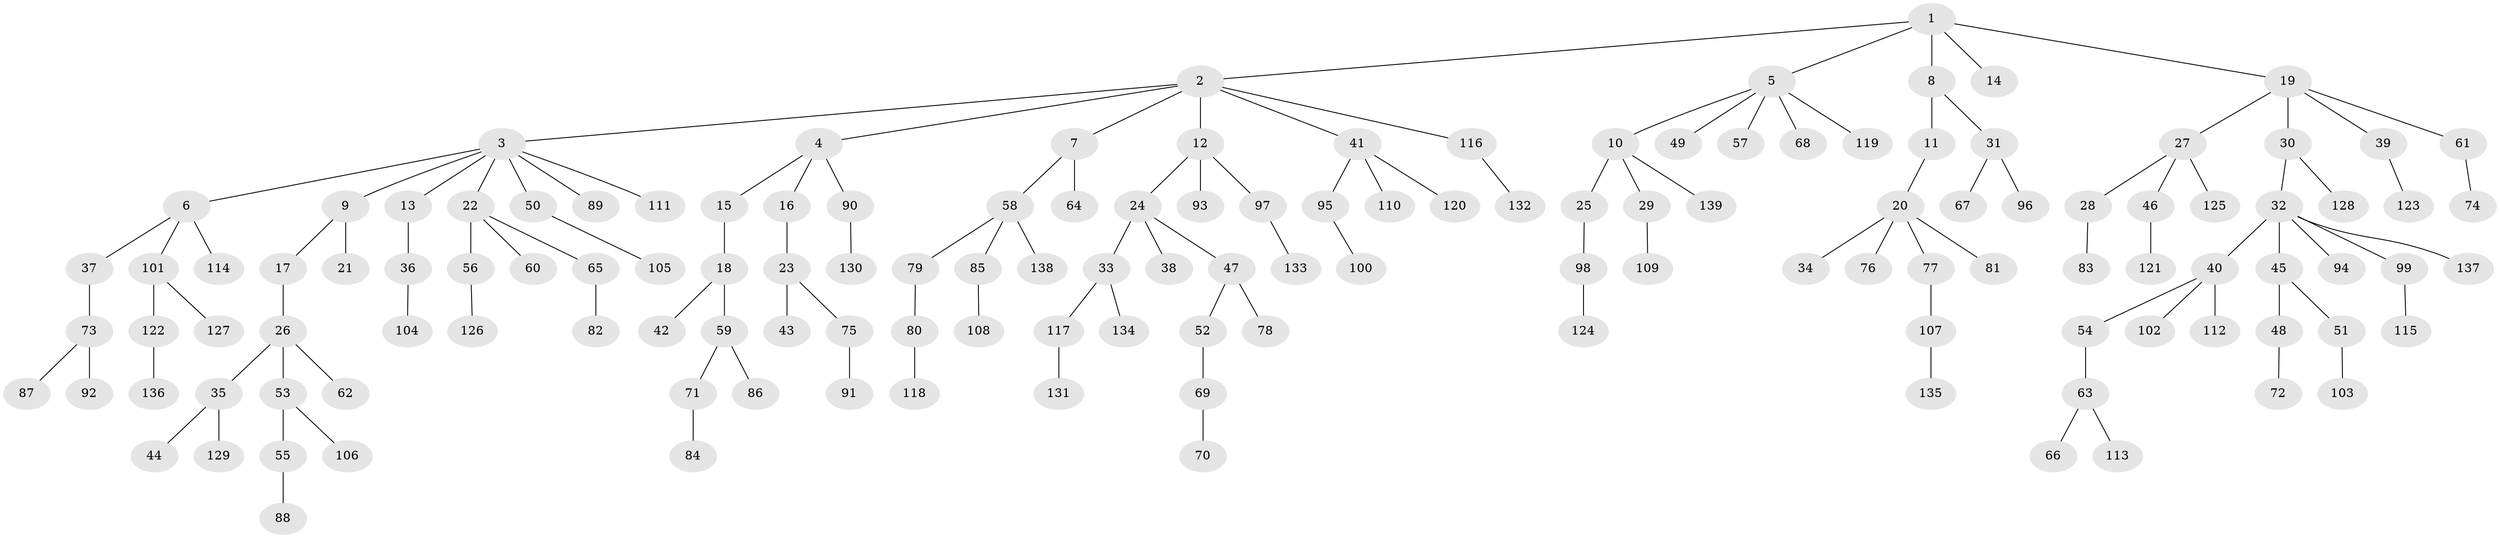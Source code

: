 // Generated by graph-tools (version 1.1) at 2025/26/03/09/25 03:26:31]
// undirected, 139 vertices, 138 edges
graph export_dot {
graph [start="1"]
  node [color=gray90,style=filled];
  1;
  2;
  3;
  4;
  5;
  6;
  7;
  8;
  9;
  10;
  11;
  12;
  13;
  14;
  15;
  16;
  17;
  18;
  19;
  20;
  21;
  22;
  23;
  24;
  25;
  26;
  27;
  28;
  29;
  30;
  31;
  32;
  33;
  34;
  35;
  36;
  37;
  38;
  39;
  40;
  41;
  42;
  43;
  44;
  45;
  46;
  47;
  48;
  49;
  50;
  51;
  52;
  53;
  54;
  55;
  56;
  57;
  58;
  59;
  60;
  61;
  62;
  63;
  64;
  65;
  66;
  67;
  68;
  69;
  70;
  71;
  72;
  73;
  74;
  75;
  76;
  77;
  78;
  79;
  80;
  81;
  82;
  83;
  84;
  85;
  86;
  87;
  88;
  89;
  90;
  91;
  92;
  93;
  94;
  95;
  96;
  97;
  98;
  99;
  100;
  101;
  102;
  103;
  104;
  105;
  106;
  107;
  108;
  109;
  110;
  111;
  112;
  113;
  114;
  115;
  116;
  117;
  118;
  119;
  120;
  121;
  122;
  123;
  124;
  125;
  126;
  127;
  128;
  129;
  130;
  131;
  132;
  133;
  134;
  135;
  136;
  137;
  138;
  139;
  1 -- 2;
  1 -- 5;
  1 -- 8;
  1 -- 14;
  1 -- 19;
  2 -- 3;
  2 -- 4;
  2 -- 7;
  2 -- 12;
  2 -- 41;
  2 -- 116;
  3 -- 6;
  3 -- 9;
  3 -- 13;
  3 -- 22;
  3 -- 50;
  3 -- 89;
  3 -- 111;
  4 -- 15;
  4 -- 16;
  4 -- 90;
  5 -- 10;
  5 -- 49;
  5 -- 57;
  5 -- 68;
  5 -- 119;
  6 -- 37;
  6 -- 101;
  6 -- 114;
  7 -- 58;
  7 -- 64;
  8 -- 11;
  8 -- 31;
  9 -- 17;
  9 -- 21;
  10 -- 25;
  10 -- 29;
  10 -- 139;
  11 -- 20;
  12 -- 24;
  12 -- 93;
  12 -- 97;
  13 -- 36;
  15 -- 18;
  16 -- 23;
  17 -- 26;
  18 -- 42;
  18 -- 59;
  19 -- 27;
  19 -- 30;
  19 -- 39;
  19 -- 61;
  20 -- 34;
  20 -- 76;
  20 -- 77;
  20 -- 81;
  22 -- 56;
  22 -- 60;
  22 -- 65;
  23 -- 43;
  23 -- 75;
  24 -- 33;
  24 -- 38;
  24 -- 47;
  25 -- 98;
  26 -- 35;
  26 -- 53;
  26 -- 62;
  27 -- 28;
  27 -- 46;
  27 -- 125;
  28 -- 83;
  29 -- 109;
  30 -- 32;
  30 -- 128;
  31 -- 67;
  31 -- 96;
  32 -- 40;
  32 -- 45;
  32 -- 94;
  32 -- 99;
  32 -- 137;
  33 -- 117;
  33 -- 134;
  35 -- 44;
  35 -- 129;
  36 -- 104;
  37 -- 73;
  39 -- 123;
  40 -- 54;
  40 -- 102;
  40 -- 112;
  41 -- 95;
  41 -- 110;
  41 -- 120;
  45 -- 48;
  45 -- 51;
  46 -- 121;
  47 -- 52;
  47 -- 78;
  48 -- 72;
  50 -- 105;
  51 -- 103;
  52 -- 69;
  53 -- 55;
  53 -- 106;
  54 -- 63;
  55 -- 88;
  56 -- 126;
  58 -- 79;
  58 -- 85;
  58 -- 138;
  59 -- 71;
  59 -- 86;
  61 -- 74;
  63 -- 66;
  63 -- 113;
  65 -- 82;
  69 -- 70;
  71 -- 84;
  73 -- 87;
  73 -- 92;
  75 -- 91;
  77 -- 107;
  79 -- 80;
  80 -- 118;
  85 -- 108;
  90 -- 130;
  95 -- 100;
  97 -- 133;
  98 -- 124;
  99 -- 115;
  101 -- 122;
  101 -- 127;
  107 -- 135;
  116 -- 132;
  117 -- 131;
  122 -- 136;
}

